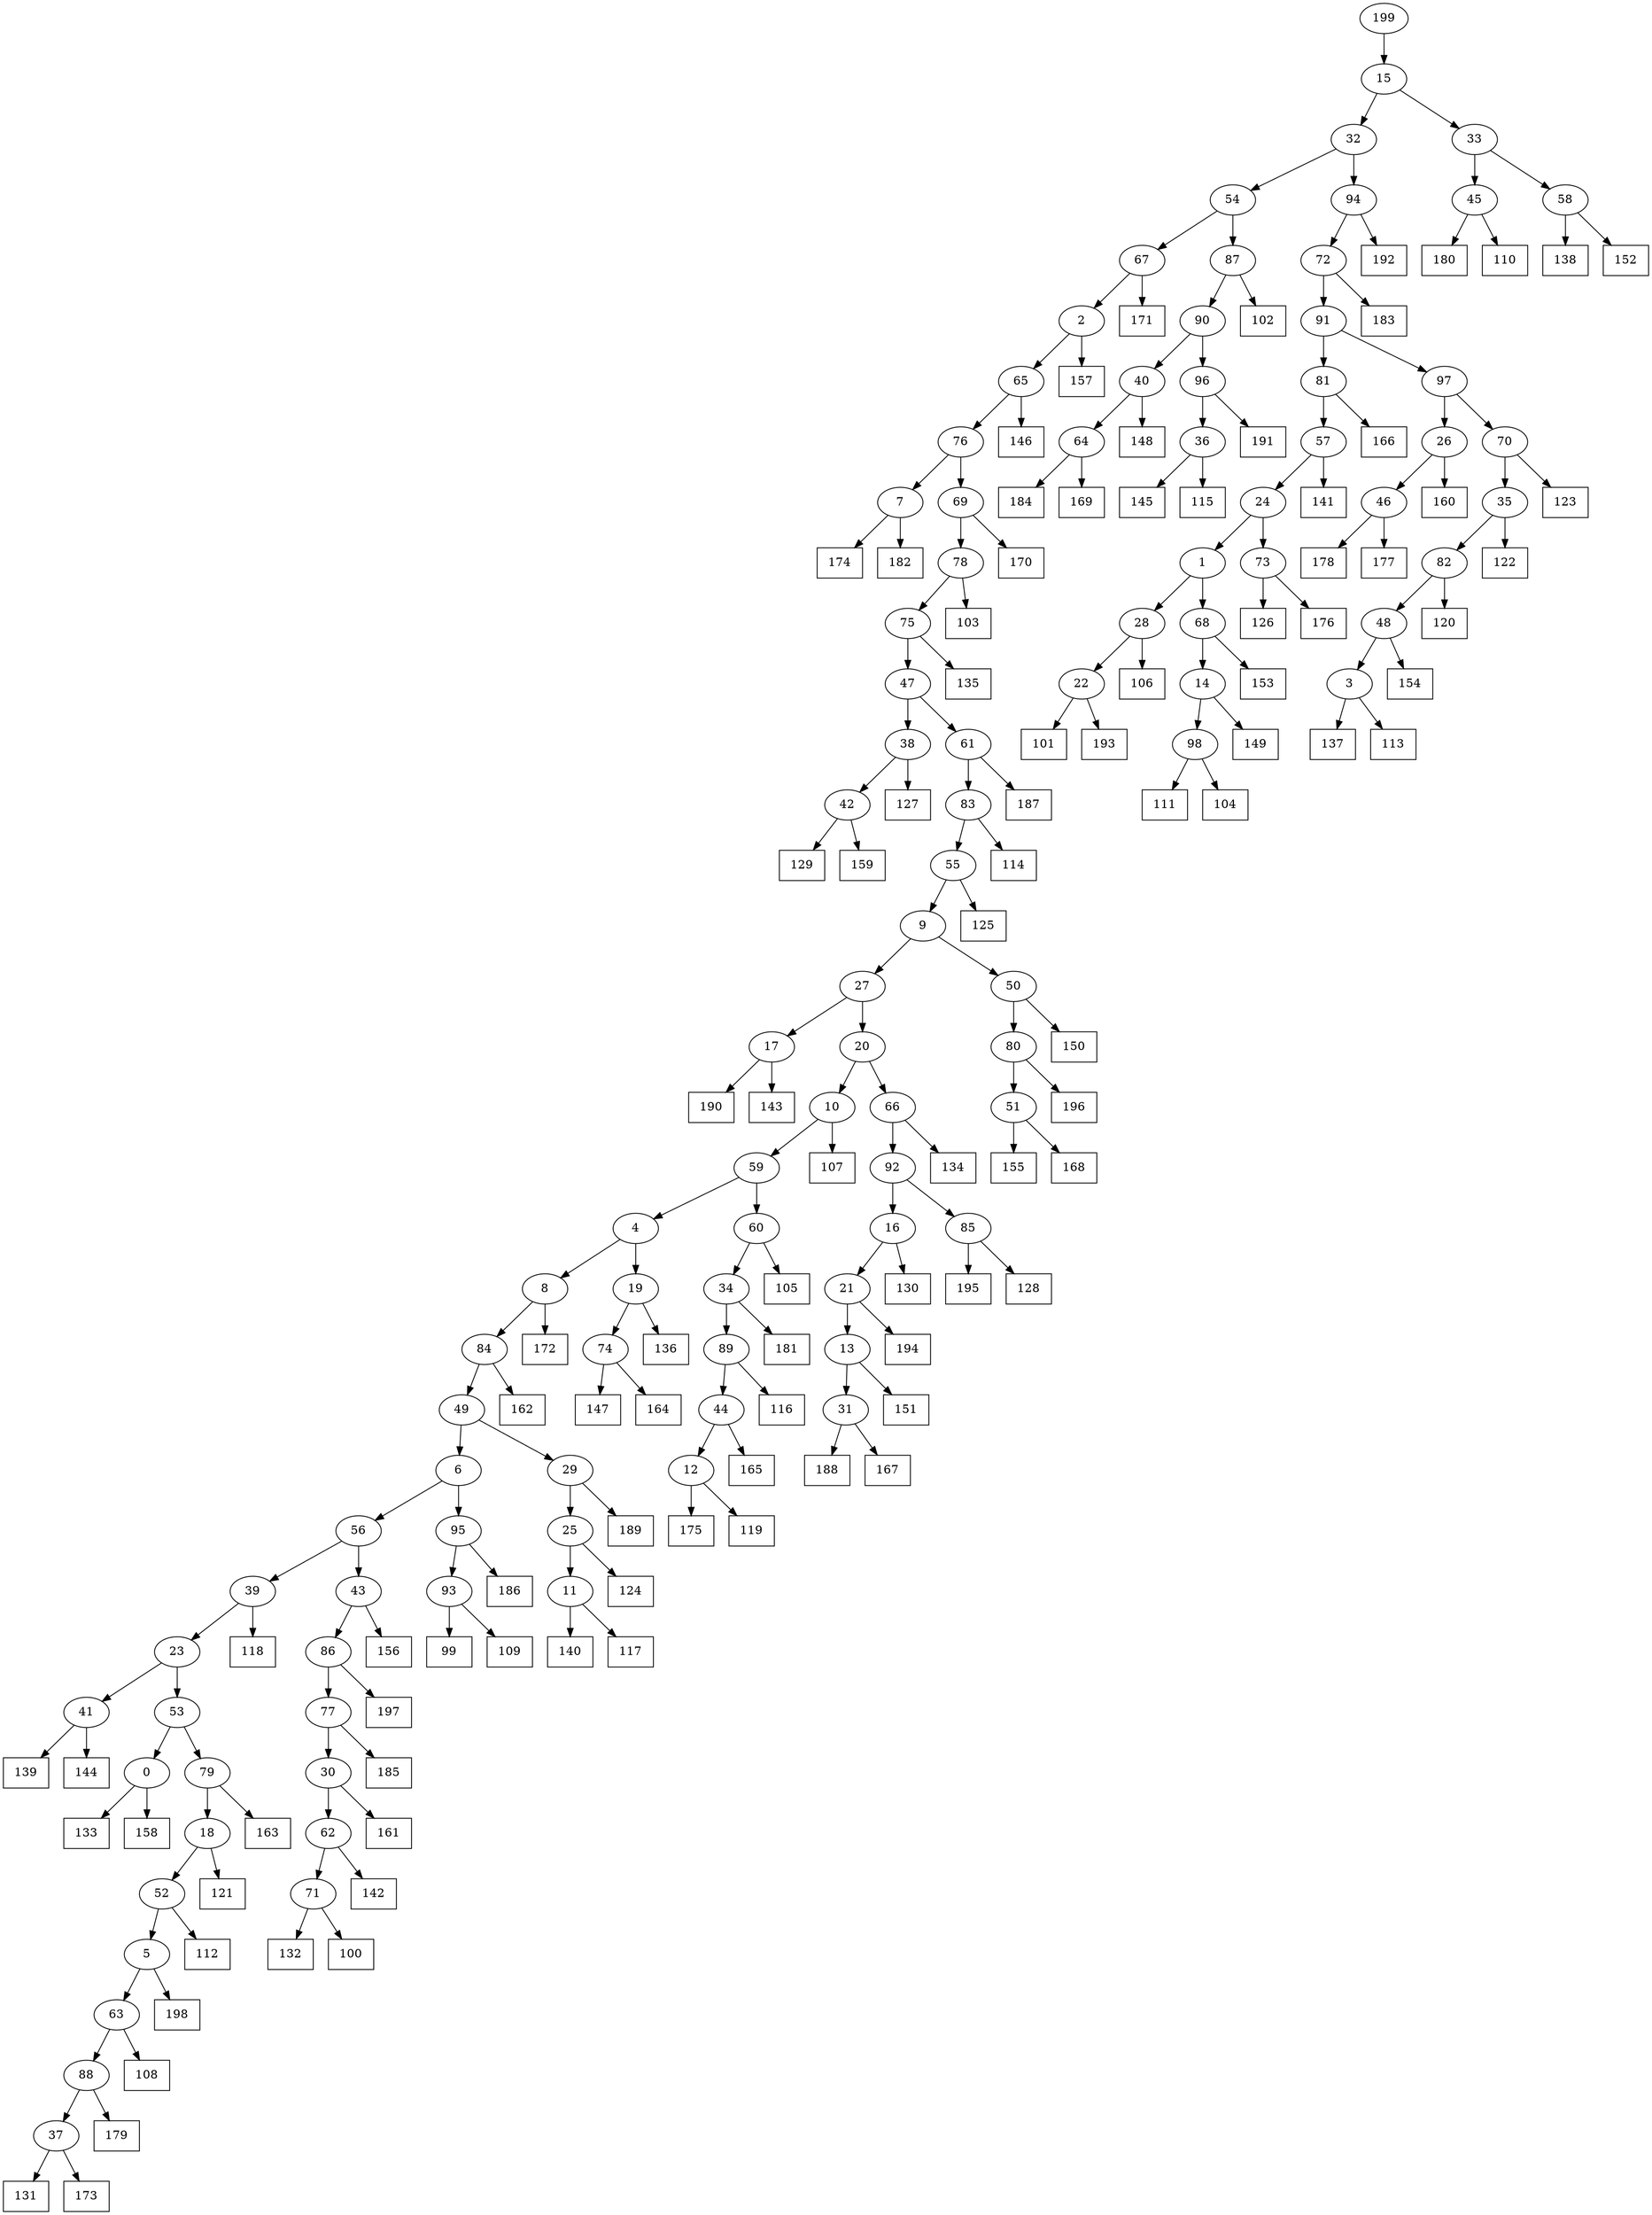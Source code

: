 digraph G {
0[label="0"];
1[label="1"];
2[label="2"];
3[label="3"];
4[label="4"];
5[label="5"];
6[label="6"];
7[label="7"];
8[label="8"];
9[label="9"];
10[label="10"];
11[label="11"];
12[label="12"];
13[label="13"];
14[label="14"];
15[label="15"];
16[label="16"];
17[label="17"];
18[label="18"];
19[label="19"];
20[label="20"];
21[label="21"];
22[label="22"];
23[label="23"];
24[label="24"];
25[label="25"];
26[label="26"];
27[label="27"];
28[label="28"];
29[label="29"];
30[label="30"];
31[label="31"];
32[label="32"];
33[label="33"];
34[label="34"];
35[label="35"];
36[label="36"];
37[label="37"];
38[label="38"];
39[label="39"];
40[label="40"];
41[label="41"];
42[label="42"];
43[label="43"];
44[label="44"];
45[label="45"];
46[label="46"];
47[label="47"];
48[label="48"];
49[label="49"];
50[label="50"];
51[label="51"];
52[label="52"];
53[label="53"];
54[label="54"];
55[label="55"];
56[label="56"];
57[label="57"];
58[label="58"];
59[label="59"];
60[label="60"];
61[label="61"];
62[label="62"];
63[label="63"];
64[label="64"];
65[label="65"];
66[label="66"];
67[label="67"];
68[label="68"];
69[label="69"];
70[label="70"];
71[label="71"];
72[label="72"];
73[label="73"];
74[label="74"];
75[label="75"];
76[label="76"];
77[label="77"];
78[label="78"];
79[label="79"];
80[label="80"];
81[label="81"];
82[label="82"];
83[label="83"];
84[label="84"];
85[label="85"];
86[label="86"];
87[label="87"];
88[label="88"];
89[label="89"];
90[label="90"];
91[label="91"];
92[label="92"];
93[label="93"];
94[label="94"];
95[label="95"];
96[label="96"];
97[label="97"];
98[label="98"];
99[shape=box,label="126"];
100[shape=box,label="145"];
101[shape=box,label="132"];
102[shape=box,label="131"];
103[shape=box,label="176"];
104[shape=box,label="191"];
105[shape=box,label="174"];
106[shape=box,label="187"];
107[shape=box,label="171"];
108[shape=box,label="162"];
109[shape=box,label="129"];
110[shape=box,label="175"];
111[shape=box,label="195"];
112[shape=box,label="103"];
113[shape=box,label="172"];
114[shape=box,label="181"];
115[shape=box,label="122"];
116[shape=box,label="147"];
117[shape=box,label="116"];
118[shape=box,label="163"];
119[shape=box,label="192"];
120[shape=box,label="106"];
121[shape=box,label="159"];
122[shape=box,label="127"];
123[shape=box,label="99"];
124[shape=box,label="170"];
125[shape=box,label="149"];
126[shape=box,label="136"];
127[shape=box,label="160"];
128[shape=box,label="184"];
129[shape=box,label="137"];
130[shape=box,label="128"];
131[shape=box,label="166"];
132[shape=box,label="156"];
133[shape=box,label="155"];
134[shape=box,label="123"];
135[shape=box,label="190"];
136[shape=box,label="113"];
137[shape=box,label="148"];
138[shape=box,label="108"];
139[shape=box,label="125"];
140[shape=box,label="169"];
141[shape=box,label="115"];
142[shape=box,label="134"];
143[shape=box,label="141"];
144[shape=box,label="178"];
145[shape=box,label="101"];
146[shape=box,label="111"];
147[shape=box,label="142"];
148[shape=box,label="186"];
149[shape=box,label="133"];
150[shape=box,label="168"];
151[shape=box,label="177"];
152[shape=box,label="179"];
153[shape=box,label="173"];
154[shape=box,label="150"];
155[shape=box,label="153"];
156[shape=box,label="139"];
157[shape=box,label="183"];
158[shape=box,label="182"];
159[shape=box,label="189"];
160[shape=box,label="140"];
161[shape=box,label="135"];
162[shape=box,label="138"];
163[shape=box,label="105"];
164[shape=box,label="121"];
165[shape=box,label="107"];
166[shape=box,label="124"];
167[shape=box,label="164"];
168[shape=box,label="120"];
169[shape=box,label="144"];
170[shape=box,label="158"];
171[shape=box,label="161"];
172[shape=box,label="188"];
173[shape=box,label="102"];
174[shape=box,label="185"];
175[shape=box,label="194"];
176[shape=box,label="180"];
177[shape=box,label="146"];
178[shape=box,label="104"];
179[shape=box,label="118"];
180[shape=box,label="198"];
181[shape=box,label="154"];
182[shape=box,label="143"];
183[shape=box,label="197"];
184[shape=box,label="109"];
185[shape=box,label="193"];
186[shape=box,label="151"];
187[shape=box,label="157"];
188[shape=box,label="112"];
189[shape=box,label="130"];
190[shape=box,label="110"];
191[shape=box,label="152"];
192[shape=box,label="114"];
193[shape=box,label="117"];
194[shape=box,label="167"];
195[shape=box,label="196"];
196[shape=box,label="100"];
197[shape=box,label="165"];
198[shape=box,label="119"];
199[label="199"];
75->161 ;
43->132 ;
71->101 ;
25->166 ;
71->196 ;
82->168 ;
18->164 ;
58->162 ;
1->68 ;
65->177 ;
41->156 ;
19->126 ;
74->116 ;
29->159 ;
79->18 ;
54->67 ;
63->88 ;
79->118 ;
94->119 ;
63->138 ;
30->171 ;
60->163 ;
14->125 ;
199->15 ;
20->66 ;
11->160 ;
5->63 ;
41->169 ;
14->98 ;
98->146 ;
66->92 ;
46->151 ;
78->112 ;
67->2 ;
6->56 ;
3->136 ;
62->71 ;
48->3 ;
96->104 ;
66->142 ;
77->174 ;
12->110 ;
90->96 ;
28->120 ;
50->154 ;
95->93 ;
93->184 ;
32->94 ;
34->114 ;
2->187 ;
97->70 ;
2->65 ;
88->37 ;
1->28 ;
73->99 ;
37->153 ;
36->100 ;
44->12 ;
12->198 ;
80->195 ;
37->102 ;
23->41 ;
67->107 ;
97->26 ;
26->127 ;
68->155 ;
4->19 ;
98->178 ;
25->11 ;
11->193 ;
68->14 ;
70->35 ;
42->109 ;
70->134 ;
21->13 ;
84->108 ;
54->87 ;
31->172 ;
96->36 ;
33->58 ;
58->191 ;
18->52 ;
52->188 ;
59->4 ;
88->152 ;
27->20 ;
24->1 ;
69->78 ;
8->84 ;
51->150 ;
85->130 ;
9->50 ;
15->33 ;
45->190 ;
40->137 ;
36->141 ;
29->25 ;
16->189 ;
57->24 ;
24->73 ;
73->103 ;
91->81 ;
81->131 ;
64->140 ;
4->8 ;
8->113 ;
87->173 ;
51->133 ;
92->85 ;
69->124 ;
15->32 ;
28->22 ;
22->185 ;
3->129 ;
16->21 ;
40->64 ;
13->31 ;
31->194 ;
17->182 ;
77->30 ;
64->128 ;
65->76 ;
33->45 ;
45->176 ;
35->115 ;
91->97 ;
57->143 ;
76->7 ;
0->149 ;
47->38 ;
7->105 ;
38->42 ;
42->121 ;
17->135 ;
84->49 ;
23->53 ;
53->79 ;
82->48 ;
48->181 ;
56->43 ;
39->179 ;
95->148 ;
86->183 ;
19->74 ;
74->167 ;
87->90 ;
90->40 ;
85->111 ;
53->0 ;
0->170 ;
94->72 ;
72->91 ;
35->82 ;
56->39 ;
39->23 ;
78->75 ;
75->47 ;
81->57 ;
55->9 ;
92->16 ;
52->5 ;
5->180 ;
38->122 ;
9->27 ;
27->17 ;
13->186 ;
30->62 ;
62->147 ;
34->89 ;
89->117 ;
10->165 ;
89->44 ;
44->197 ;
93->123 ;
43->86 ;
86->77 ;
21->175 ;
50->80 ;
80->51 ;
76->69 ;
61->83 ;
83->192 ;
22->145 ;
26->46 ;
32->54 ;
83->55 ;
55->139 ;
46->144 ;
20->10 ;
10->59 ;
72->157 ;
47->61 ;
61->106 ;
49->29 ;
59->60 ;
60->34 ;
7->158 ;
49->6 ;
6->95 ;
}
